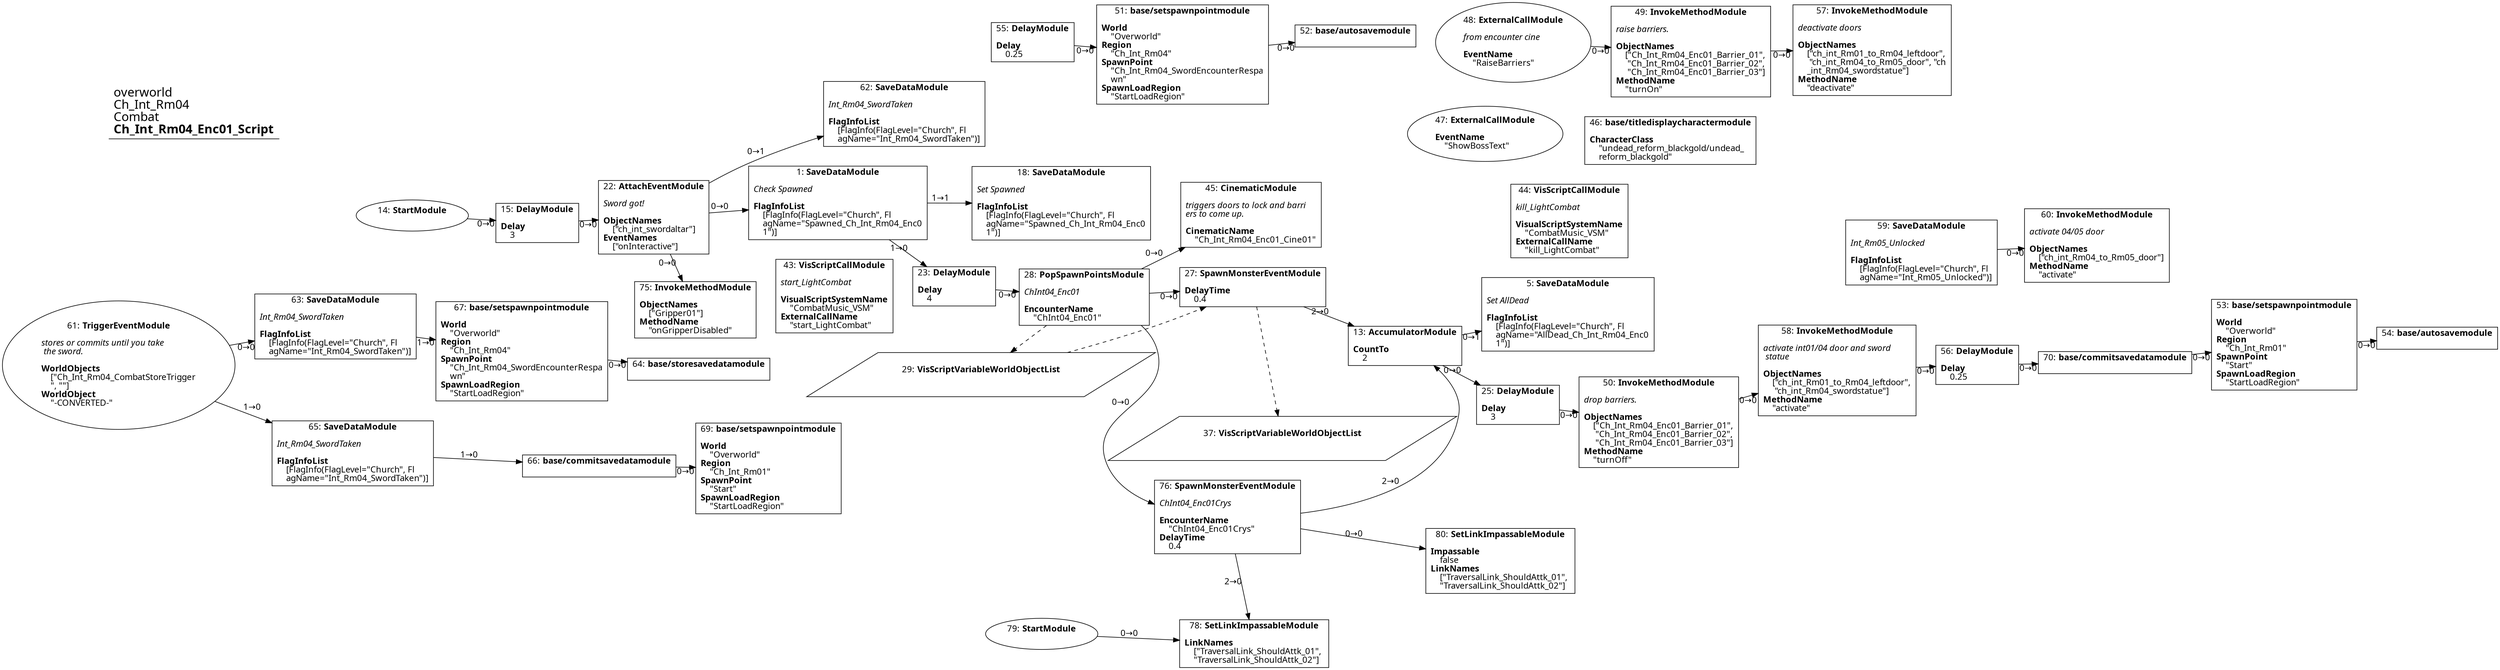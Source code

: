 digraph {
    layout = fdp;
    overlap = prism;
    sep = "+16";
    splines = spline;

    node [ shape = box ];

    graph [ fontname = "Segoe UI" ];
    node [ fontname = "Segoe UI" ];
    edge [ fontname = "Segoe UI" ];

    1 [ label = <1: <b>SaveDataModule</b><br/><br/><i>Check Spawned<br align="left"/></i><br align="left"/><b>FlagInfoList</b><br align="left"/>    [FlagInfo(FlagLevel=&quot;Church&quot;, Fl<br align="left"/>    agName=&quot;Spawned_Ch_Int_Rm04_Enc0<br align="left"/>    1&quot;)]<br align="left"/>> ];
    1 [ pos = "0.462,-0.349!" ];
    1 -> 18 [ label = "1→1" ];
    1 -> 23 [ label = "1→0" ];

    5 [ label = <5: <b>SaveDataModule</b><br/><br/><i>Set AllDead<br align="left"/></i><br align="left"/><b>FlagInfoList</b><br align="left"/>    [FlagInfo(FlagLevel=&quot;Church&quot;, Fl<br align="left"/>    agName=&quot;AllDead_Ch_Int_Rm04_Enc0<br align="left"/>    1&quot;)]<br align="left"/>> ];
    5 [ pos = "1.748,-0.54!" ];

    13 [ label = <13: <b>AccumulatorModule</b><br/><br/><b>CountTo</b><br align="left"/>    2<br align="left"/>> ];
    13 [ pos = "1.465,-0.563!" ];
    13 -> 5 [ label = "0→1" ];
    13 -> 25 [ label = "0→0" ];

    14 [ label = <14: <b>StartModule</b><br/><br/>> ];
    14 [ shape = oval ]
    14 [ pos = "-0.123,-0.349!" ];
    14 -> 15 [ label = "0→0" ];

    15 [ label = <15: <b>DelayModule</b><br/><br/><b>Delay</b><br align="left"/>    3<br align="left"/>> ];
    15 [ pos = "0.053000003,-0.349!" ];
    15 -> 22 [ label = "0→0" ];

    18 [ label = <18: <b>SaveDataModule</b><br/><br/><i>Set Spawned<br align="left"/></i><br align="left"/><b>FlagInfoList</b><br align="left"/>    [FlagInfo(FlagLevel=&quot;Church&quot;, Fl<br align="left"/>    agName=&quot;Spawned_Ch_Int_Rm04_Enc0<br align="left"/>    1&quot;)]<br align="left"/>> ];
    18 [ pos = "0.70600003,-0.349!" ];

    22 [ label = <22: <b>AttachEventModule</b><br/><br/><i>Sword got!<br align="left"/></i><br align="left"/><b>ObjectNames</b><br align="left"/>    [&quot;ch_int_swordaltar&quot;]<br align="left"/><b>EventNames</b><br align="left"/>    [&quot;onInteractive&quot;]<br align="left"/>> ];
    22 [ pos = "0.20400001,-0.349!" ];
    22 -> 1 [ label = "0→0" ];
    22 -> 62 [ label = "0→1" ];
    22 -> 75 [ label = "0→0" ];

    23 [ label = <23: <b>DelayModule</b><br/><br/><b>Delay</b><br align="left"/>    4<br align="left"/>> ];
    23 [ pos = "0.707,-0.517!" ];
    23 -> 28 [ label = "0→0" ];

    25 [ label = <25: <b>DelayModule</b><br/><br/><b>Delay</b><br align="left"/>    3<br align="left"/>> ];
    25 [ pos = "1.7470001,-0.68100005!" ];
    25 -> 50 [ label = "0→0" ];

    27 [ label = <27: <b>SpawnMonsterEventModule</b><br/><br/><b>DelayTime</b><br align="left"/>    0.4<br align="left"/>> ];
    27 [ pos = "1.1570001,-0.517!" ];
    27 -> 13 [ label = "2→0" ];
    29 -> 27 [ style = dashed ];
    27 -> 37 [ style = dashed ];

    28 [ label = <28: <b>PopSpawnPointsModule</b><br/><br/><i>ChInt04_Enc01<br align="left"/></i><br align="left"/><b>EncounterName</b><br align="left"/>    &quot;ChInt04_Enc01&quot;<br align="left"/>> ];
    28 [ pos = "0.89900005,-0.517!" ];
    28 -> 27 [ label = "0→0" ];
    28 -> 45 [ label = "0→0" ];
    28 -> 76 [ label = "0→0" ];
    28 -> 29 [ style = dashed ];

    29 [ label = <29: <b>VisScriptVariableWorldObjectList</b><br/><br/>> ];
    29 [ shape = parallelogram ]
    29 [ pos = "0.93700004,-0.67!" ];

    37 [ label = <37: <b>VisScriptVariableWorldObjectList</b><br/><br/>> ];
    37 [ shape = parallelogram ]
    37 [ pos = "1.1810001,-0.75900006!" ];

    43 [ label = <43: <b>VisScriptCallModule</b><br/><br/><i>start_LightCombat<br align="left"/></i><br align="left"/><b>VisualScriptSystemName</b><br align="left"/>    &quot;CombatMusic_VSM&quot;<br align="left"/><b>ExternalCallName</b><br align="left"/>    &quot;start_LightCombat&quot;<br align="left"/>> ];
    43 [ pos = "0.48800004,-0.513!" ];

    44 [ label = <44: <b>VisScriptCallModule</b><br/><br/><i>kill_LightCombat<br align="left"/></i><br align="left"/><b>VisualScriptSystemName</b><br align="left"/>    &quot;CombatMusic_VSM&quot;<br align="left"/><b>ExternalCallName</b><br align="left"/>    &quot;kill_LightCombat&quot;<br align="left"/>> ];
    44 [ pos = "1.7450001,-0.44700003!" ];

    45 [ label = <45: <b>CinematicModule</b><br/><br/><i>triggers doors to lock and barri<br align="left"/>ers to come up.<br align="left"/></i><br align="left"/><b>CinematicName</b><br align="left"/>    &quot;Ch_Int_Rm04_Enc01_Cine01&quot;<br align="left"/>> ];
    45 [ pos = "1.164,-0.351!" ];

    46 [ label = <46: <b>base/titledisplaycharactermodule</b><br/><br/><b>CharacterClass</b><br align="left"/>    &quot;undead_reform_blackgold/undead_<br align="left"/>    reform_blackgold&quot;<br align="left"/>> ];
    46 [ pos = "1.6620001,-0.22100002!" ];

    47 [ label = <47: <b>ExternalCallModule</b><br/><br/><b>EventName</b><br align="left"/>    &quot;ShowBossText&quot;<br align="left"/>> ];
    47 [ shape = oval ]
    47 [ pos = "1.386,-0.22100002!" ];

    48 [ label = <48: <b>ExternalCallModule</b><br/><br/><i>from encounter cine<br align="left"/></i><br align="left"/><b>EventName</b><br align="left"/>    &quot;RaiseBarriers&quot;<br align="left"/>> ];
    48 [ shape = oval ]
    48 [ pos = "1.394,-0.042000003!" ];
    48 -> 49 [ label = "0→0" ];

    49 [ label = <49: <b>InvokeMethodModule</b><br/><br/><i>raise barriers.<br align="left"/></i><br align="left"/><b>ObjectNames</b><br align="left"/>    [&quot;Ch_Int_Rm04_Enc01_Barrier_01&quot;,<br align="left"/>     &quot;Ch_Int_Rm04_Enc01_Barrier_02&quot;,<br align="left"/>     &quot;Ch_Int_Rm04_Enc01_Barrier_03&quot;]<br align="left"/><b>MethodName</b><br align="left"/>    &quot;turnOn&quot;<br align="left"/>> ];
    49 [ pos = "1.664,-0.042000003!" ];
    49 -> 57 [ label = "0→0" ];

    50 [ label = <50: <b>InvokeMethodModule</b><br/><br/><i>drop barriers.<br align="left"/></i><br align="left"/><b>ObjectNames</b><br align="left"/>    [&quot;Ch_Int_Rm04_Enc01_Barrier_01&quot;,<br align="left"/>     &quot;Ch_Int_Rm04_Enc01_Barrier_02&quot;,<br align="left"/>     &quot;Ch_Int_Rm04_Enc01_Barrier_03&quot;]<br align="left"/><b>MethodName</b><br align="left"/>    &quot;turnOff&quot;<br align="left"/>> ];
    50 [ pos = "1.914,-0.68100005!" ];
    50 -> 58 [ label = "0→0" ];

    51 [ label = <51: <b>base/setspawnpointmodule</b><br/><br/><b>World</b><br align="left"/>    &quot;Overworld&quot;<br align="left"/><b>Region</b><br align="left"/>    &quot;Ch_Int_Rm04&quot;<br align="left"/><b>SpawnPoint</b><br align="left"/>    &quot;Ch_Int_Rm04_SwordEncounterRespa<br align="left"/>    wn&quot;<br align="left"/><b>SpawnLoadRegion</b><br align="left"/>    &quot;StartLoadRegion&quot;<br align="left"/>> ];
    51 [ pos = "0.91300005,-0.030000001!" ];
    51 -> 52 [ label = "0→0" ];

    52 [ label = <52: <b>base/autosavemodule</b><br/><br/>> ];
    52 [ pos = "1.1190001,-0.030000001!" ];

    53 [ label = <53: <b>base/setspawnpointmodule</b><br/><br/><b>World</b><br align="left"/>    &quot;Overworld&quot;<br align="left"/><b>Region</b><br align="left"/>    &quot;Ch_Int_Rm01&quot;<br align="left"/><b>SpawnPoint</b><br align="left"/>    &quot;Start&quot;<br align="left"/><b>SpawnLoadRegion</b><br align="left"/>    &quot;StartLoadRegion&quot;<br align="left"/>> ];
    53 [ pos = "2.7110002,-0.68!" ];
    53 -> 54 [ label = "0→0" ];

    54 [ label = <54: <b>base/autosavemodule</b><br/><br/>> ];
    54 [ pos = "2.9080002,-0.68!" ];

    55 [ label = <55: <b>DelayModule</b><br/><br/><b>Delay</b><br align="left"/>    0.25<br align="left"/>> ];
    55 [ pos = "0.75000006,-0.030000001!" ];
    55 -> 51 [ label = "0→0" ];

    56 [ label = <56: <b>DelayModule</b><br/><br/><b>Delay</b><br align="left"/>    0.25<br align="left"/>> ];
    56 [ pos = "2.3390002,-0.68!" ];
    56 -> 70 [ label = "0→0" ];

    57 [ label = <57: <b>InvokeMethodModule</b><br/><br/><i>deactivate doors<br align="left"/></i><br align="left"/><b>ObjectNames</b><br align="left"/>    [&quot;ch_int_Rm01_to_Rm04_leftdoor&quot;,<br align="left"/>     &quot;ch_int_Rm04_to_Rm05_door&quot;, &quot;ch<br align="left"/>    _int_Rm04_swordstatue&quot;]<br align="left"/><b>MethodName</b><br align="left"/>    &quot;deactivate&quot;<br align="left"/>> ];
    57 [ pos = "1.881,-0.042000003!" ];

    58 [ label = <58: <b>InvokeMethodModule</b><br/><br/><i>activate int01/04 door and sword<br align="left"/> statue<br align="left"/></i><br align="left"/><b>ObjectNames</b><br align="left"/>    [&quot;ch_int_Rm01_to_Rm04_leftdoor&quot;,<br align="left"/>     &quot;ch_int_Rm04_swordstatue&quot;]<br align="left"/><b>MethodName</b><br align="left"/>    &quot;activate&quot;<br align="left"/>> ];
    58 [ pos = "2.13,-0.68!" ];
    58 -> 56 [ label = "0→0" ];

    59 [ label = <59: <b>SaveDataModule</b><br/><br/><i>Int_Rm05_Unlocked<br align="left"/></i><br align="left"/><b>FlagInfoList</b><br align="left"/>    [FlagInfo(FlagLevel=&quot;Church&quot;, Fl<br align="left"/>    agName=&quot;Int_Rm05_Unlocked&quot;)]<br align="left"/>> ];
    59 [ pos = "2.4080002,-0.411!" ];
    59 -> 60 [ label = "0→0" ];

    60 [ label = <60: <b>InvokeMethodModule</b><br/><br/><i>activate 04/05 door<br align="left"/></i><br align="left"/><b>ObjectNames</b><br align="left"/>    [&quot;ch_int_Rm04_to_Rm05_door&quot;]<br align="left"/><b>MethodName</b><br align="left"/>    &quot;activate&quot;<br align="left"/>> ];
    60 [ pos = "2.6590002,-0.411!" ];

    61 [ label = <61: <b>TriggerEventModule</b><br/><br/><i>stores or commits until you take<br align="left"/> the sword.<br align="left"/></i><br align="left"/><b>WorldObjects</b><br align="left"/>    [&quot;Ch_Int_Rm04_CombatStoreTrigger<br align="left"/>    &quot;, &quot;&quot;]<br align="left"/><b>WorldObject</b><br align="left"/>    &quot;-CONVERTED-&quot;<br align="left"/>> ];
    61 [ shape = oval ]
    61 [ pos = "-0.883,-0.76600003!" ];
    61 -> 63 [ label = "0→0" ];
    61 -> 65 [ label = "1→0" ];

    62 [ label = <62: <b>SaveDataModule</b><br/><br/><i>Int_Rm04_SwordTaken<br align="left"/></i><br align="left"/><b>FlagInfoList</b><br align="left"/>    [FlagInfo(FlagLevel=&quot;Church&quot;, Fl<br align="left"/>    agName=&quot;Int_Rm04_SwordTaken&quot;)]<br align="left"/>> ];
    62 [ pos = "0.462,-0.18400002!" ];

    63 [ label = <63: <b>SaveDataModule</b><br/><br/><i>Int_Rm04_SwordTaken<br align="left"/></i><br align="left"/><b>FlagInfoList</b><br align="left"/>    [FlagInfo(FlagLevel=&quot;Church&quot;, Fl<br align="left"/>    agName=&quot;Int_Rm04_SwordTaken&quot;)]<br align="left"/>> ];
    63 [ pos = "-0.52400005,-0.70000005!" ];
    63 -> 67 [ label = "1→0" ];

    64 [ label = <64: <b>base/storesavedatamodule</b><br/><br/>> ];
    64 [ pos = "-0.087000005,-0.72300005!" ];

    65 [ label = <65: <b>SaveDataModule</b><br/><br/><i>Int_Rm04_SwordTaken<br align="left"/></i><br align="left"/><b>FlagInfoList</b><br align="left"/>    [FlagInfo(FlagLevel=&quot;Church&quot;, Fl<br align="left"/>    agName=&quot;Int_Rm04_SwordTaken&quot;)]<br align="left"/>> ];
    65 [ pos = "-0.52500004,-0.85400003!" ];
    65 -> 66 [ label = "1→0" ];

    66 [ label = <66: <b>base/commitsavedatamodule</b><br/><br/>> ];
    66 [ pos = "-0.317,-0.87700003!" ];
    66 -> 69 [ label = "0→0" ];

    67 [ label = <67: <b>base/setspawnpointmodule</b><br/><br/><b>World</b><br align="left"/>    &quot;Overworld&quot;<br align="left"/><b>Region</b><br align="left"/>    &quot;Ch_Int_Rm04&quot;<br align="left"/><b>SpawnPoint</b><br align="left"/>    &quot;Ch_Int_Rm04_SwordEncounterRespa<br align="left"/>    wn&quot;<br align="left"/><b>SpawnLoadRegion</b><br align="left"/>    &quot;StartLoadRegion&quot;<br align="left"/>> ];
    67 [ pos = "-0.316,-0.72300005!" ];
    67 -> 64 [ label = "0→0" ];

    69 [ label = <69: <b>base/setspawnpointmodule</b><br/><br/><b>World</b><br align="left"/>    &quot;Overworld&quot;<br align="left"/><b>Region</b><br align="left"/>    &quot;Ch_Int_Rm01&quot;<br align="left"/><b>SpawnPoint</b><br align="left"/>    &quot;Start&quot;<br align="left"/><b>SpawnLoadRegion</b><br align="left"/>    &quot;StartLoadRegion&quot;<br align="left"/>> ];
    69 [ pos = "-0.086,-0.87700003!" ];

    70 [ label = <70: <b>base/commitsavedatamodule</b><br/><br/>> ];
    70 [ pos = "2.4840002,-0.68!" ];
    70 -> 53 [ label = "0→0" ];

    75 [ label = <75: <b>InvokeMethodModule</b><br/><br/><b>ObjectNames</b><br align="left"/>    [&quot;Gripper01&quot;]<br align="left"/><b>MethodName</b><br align="left"/>    &quot;onGripperDisabled&quot;<br align="left"/>> ];
    75 [ pos = "0.268,-0.56!" ];

    76 [ label = <76: <b>SpawnMonsterEventModule</b><br/><br/><i>ChInt04_Enc01Crys<br align="left"/></i><br align="left"/><b>EncounterName</b><br align="left"/>    &quot;ChInt04_Enc01Crys&quot;<br align="left"/><b>DelayTime</b><br align="left"/>    0.4<br align="left"/>> ];
    76 [ pos = "1.153,-0.83900005!" ];
    76 -> 13 [ label = "2→0" ];
    76 -> 80 [ label = "0→0" ];
    76 -> 78 [ label = "2→0" ];

    78 [ label = <78: <b>SetLinkImpassableModule</b><br/><br/><b>LinkNames</b><br align="left"/>    [&quot;TraversalLink_ShouldAttk_01&quot;, <br align="left"/>    &quot;TraversalLink_ShouldAttk_02&quot;]<br align="left"/>> ];
    78 [ pos = "1.2880001,-1.159!" ];

    79 [ label = <79: <b>StartModule</b><br/><br/>> ];
    79 [ shape = oval ]
    79 [ pos = "1.087,-1.159!" ];
    79 -> 78 [ label = "0→0" ];

    80 [ label = <80: <b>SetLinkImpassableModule</b><br/><br/><b>Impassable</b><br align="left"/>    false<br align="left"/><b>LinkNames</b><br align="left"/>    [&quot;TraversalLink_ShouldAttk_01&quot;, <br align="left"/>    &quot;TraversalLink_ShouldAttk_02&quot;]<br align="left"/>> ];
    80 [ pos = "1.491,-1.0380001!" ];

    title [ pos = "-0.88400006,-0.029000001!" ];
    title [ shape = underline ];
    title [ label = <<font point-size="20">overworld<br align="left"/>Ch_Int_Rm04<br align="left"/>Combat<br align="left"/><b>Ch_Int_Rm04_Enc01_Script</b><br align="left"/></font>> ];
}
